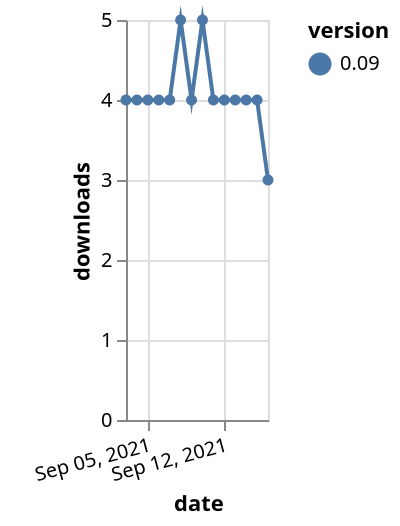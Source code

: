 {"$schema": "https://vega.github.io/schema/vega-lite/v5.json", "description": "A simple bar chart with embedded data.", "data": {"values": [{"date": "2021-09-03", "total": 4808, "delta": 4, "version": "0.09"}, {"date": "2021-09-04", "total": 4812, "delta": 4, "version": "0.09"}, {"date": "2021-09-05", "total": 4816, "delta": 4, "version": "0.09"}, {"date": "2021-09-06", "total": 4820, "delta": 4, "version": "0.09"}, {"date": "2021-09-07", "total": 4824, "delta": 4, "version": "0.09"}, {"date": "2021-09-08", "total": 4829, "delta": 5, "version": "0.09"}, {"date": "2021-09-09", "total": 4833, "delta": 4, "version": "0.09"}, {"date": "2021-09-10", "total": 4838, "delta": 5, "version": "0.09"}, {"date": "2021-09-11", "total": 4842, "delta": 4, "version": "0.09"}, {"date": "2021-09-12", "total": 4846, "delta": 4, "version": "0.09"}, {"date": "2021-09-13", "total": 4850, "delta": 4, "version": "0.09"}, {"date": "2021-09-14", "total": 4854, "delta": 4, "version": "0.09"}, {"date": "2021-09-15", "total": 4858, "delta": 4, "version": "0.09"}, {"date": "2021-09-16", "total": 4861, "delta": 3, "version": "0.09"}]}, "width": "container", "mark": {"type": "line", "point": {"filled": true}}, "encoding": {"x": {"field": "date", "type": "temporal", "timeUnit": "yearmonthdate", "title": "date", "axis": {"labelAngle": -15}}, "y": {"field": "delta", "type": "quantitative", "title": "downloads"}, "color": {"field": "version", "type": "nominal"}, "tooltip": {"field": "delta"}}}